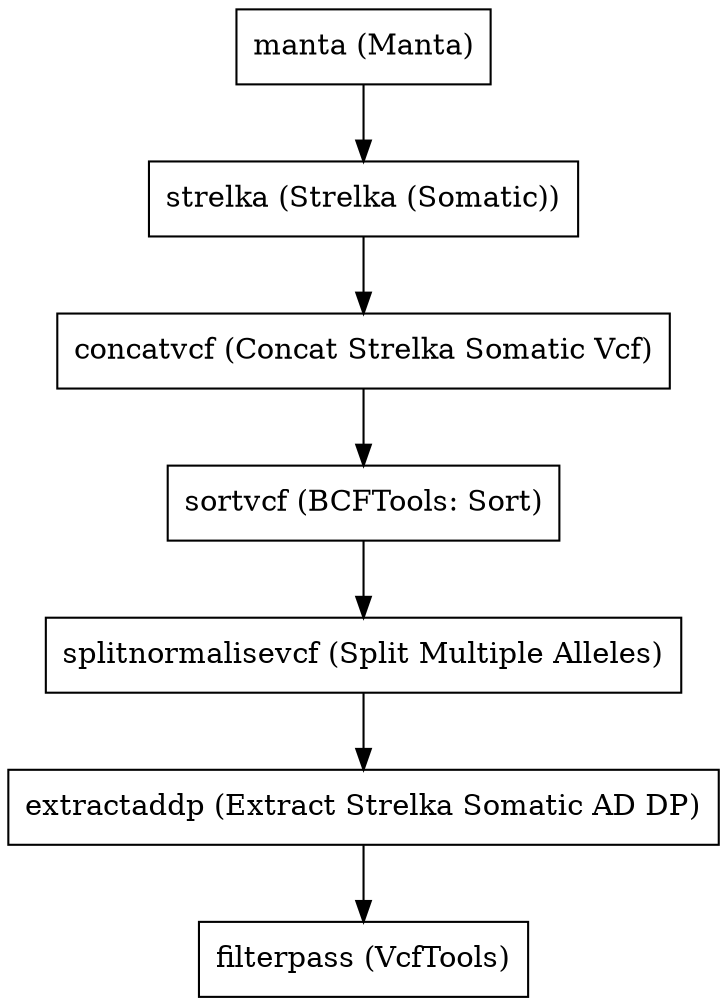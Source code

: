 // Strelka Somatic Variant Caller
digraph strelkaSomaticVariantCaller {
	node [shape=record]
	manta [label="manta (Manta)"]
	strelka [label="strelka (Strelka (Somatic))"]
	concatvcf [label="concatvcf (Concat Strelka Somatic Vcf)"]
	sortvcf [label="sortvcf (BCFTools: Sort)"]
	splitnormalisevcf [label="splitnormalisevcf (Split Multiple Alleles)"]
	extractaddp [label="extractaddp (Extract Strelka Somatic AD DP)"]
	filterpass [label="filterpass (VcfTools)"]
	manta -> strelka
	strelka -> concatvcf
	concatvcf -> sortvcf
	sortvcf -> splitnormalisevcf
	splitnormalisevcf -> extractaddp
	extractaddp -> filterpass
}
